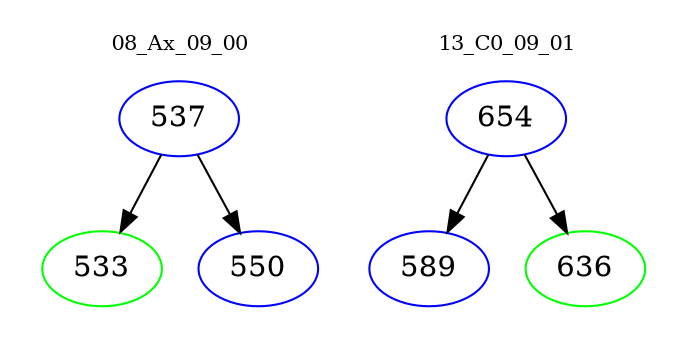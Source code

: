 digraph{
subgraph cluster_0 {
color = white
label = "08_Ax_09_00";
fontsize=10;
T0_537 [label="537", color="blue"]
T0_537 -> T0_533 [color="black"]
T0_533 [label="533", color="green"]
T0_537 -> T0_550 [color="black"]
T0_550 [label="550", color="blue"]
}
subgraph cluster_1 {
color = white
label = "13_C0_09_01";
fontsize=10;
T1_654 [label="654", color="blue"]
T1_654 -> T1_589 [color="black"]
T1_589 [label="589", color="blue"]
T1_654 -> T1_636 [color="black"]
T1_636 [label="636", color="green"]
}
}

